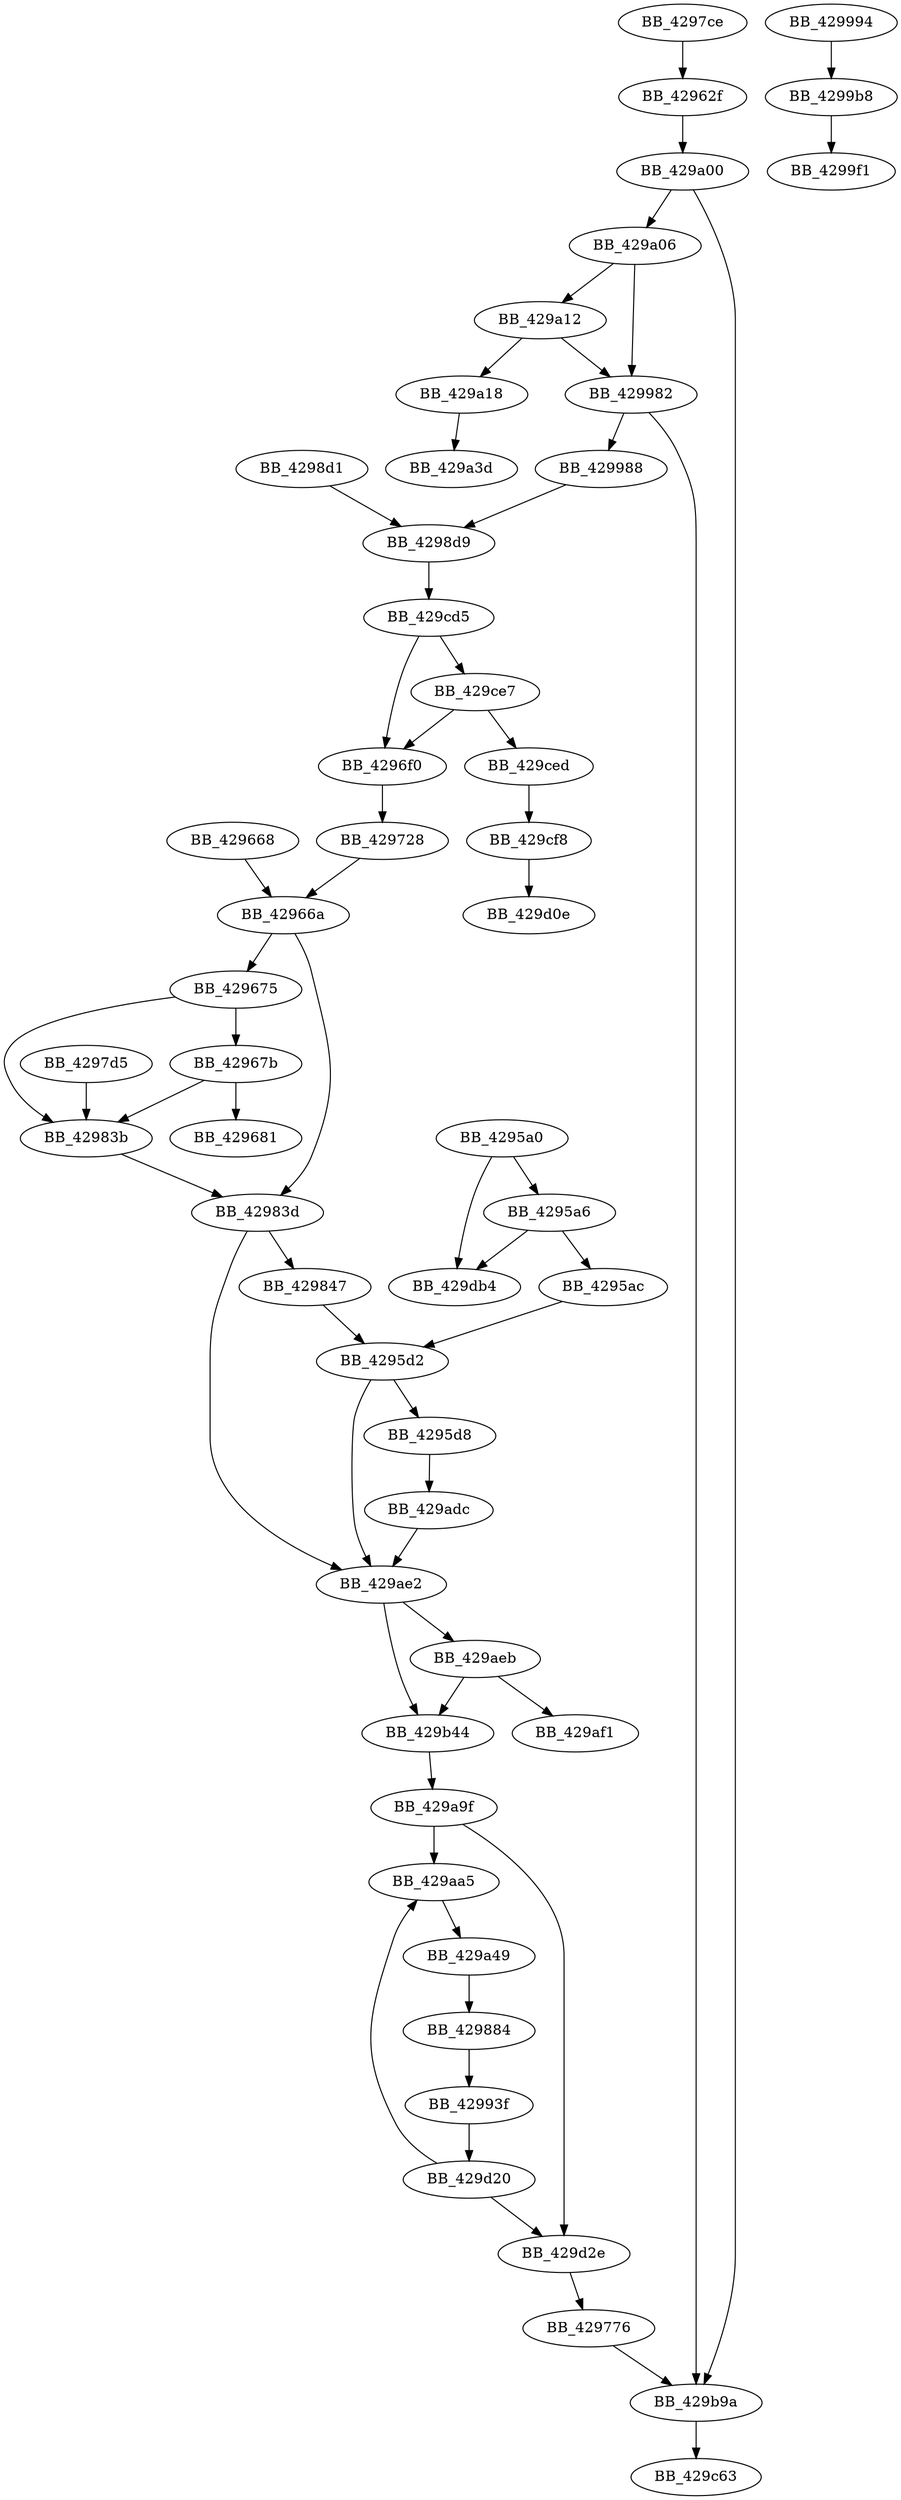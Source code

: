 DiGraph sub_4295A0{
BB_4295a0->BB_4295a6
BB_4295a0->BB_429db4
BB_4295a6->BB_4295ac
BB_4295a6->BB_429db4
BB_4295ac->BB_4295d2
BB_4295d2->BB_4295d8
BB_4295d2->BB_429ae2
BB_4295d8->BB_429adc
BB_42962f->BB_429a00
BB_429668->BB_42966a
BB_42966a->BB_429675
BB_42966a->BB_42983d
BB_429675->BB_42967b
BB_429675->BB_42983b
BB_42967b->BB_429681
BB_42967b->BB_42983b
BB_4296f0->BB_429728
BB_429728->BB_42966a
BB_429776->BB_429b9a
BB_4297ce->BB_42962f
BB_4297d5->BB_42983b
BB_42983b->BB_42983d
BB_42983d->BB_429847
BB_42983d->BB_429ae2
BB_429847->BB_4295d2
BB_429884->BB_42993f
BB_4298d1->BB_4298d9
BB_4298d9->BB_429cd5
BB_42993f->BB_429d20
BB_429982->BB_429988
BB_429982->BB_429b9a
BB_429988->BB_4298d9
BB_429994->BB_4299b8
BB_4299b8->BB_4299f1
BB_429a00->BB_429a06
BB_429a00->BB_429b9a
BB_429a06->BB_429982
BB_429a06->BB_429a12
BB_429a12->BB_429982
BB_429a12->BB_429a18
BB_429a18->BB_429a3d
BB_429a49->BB_429884
BB_429a9f->BB_429aa5
BB_429a9f->BB_429d2e
BB_429aa5->BB_429a49
BB_429adc->BB_429ae2
BB_429ae2->BB_429aeb
BB_429ae2->BB_429b44
BB_429aeb->BB_429af1
BB_429aeb->BB_429b44
BB_429b44->BB_429a9f
BB_429b9a->BB_429c63
BB_429cd5->BB_4296f0
BB_429cd5->BB_429ce7
BB_429ce7->BB_4296f0
BB_429ce7->BB_429ced
BB_429ced->BB_429cf8
BB_429cf8->BB_429d0e
BB_429d20->BB_429aa5
BB_429d20->BB_429d2e
BB_429d2e->BB_429776
}
